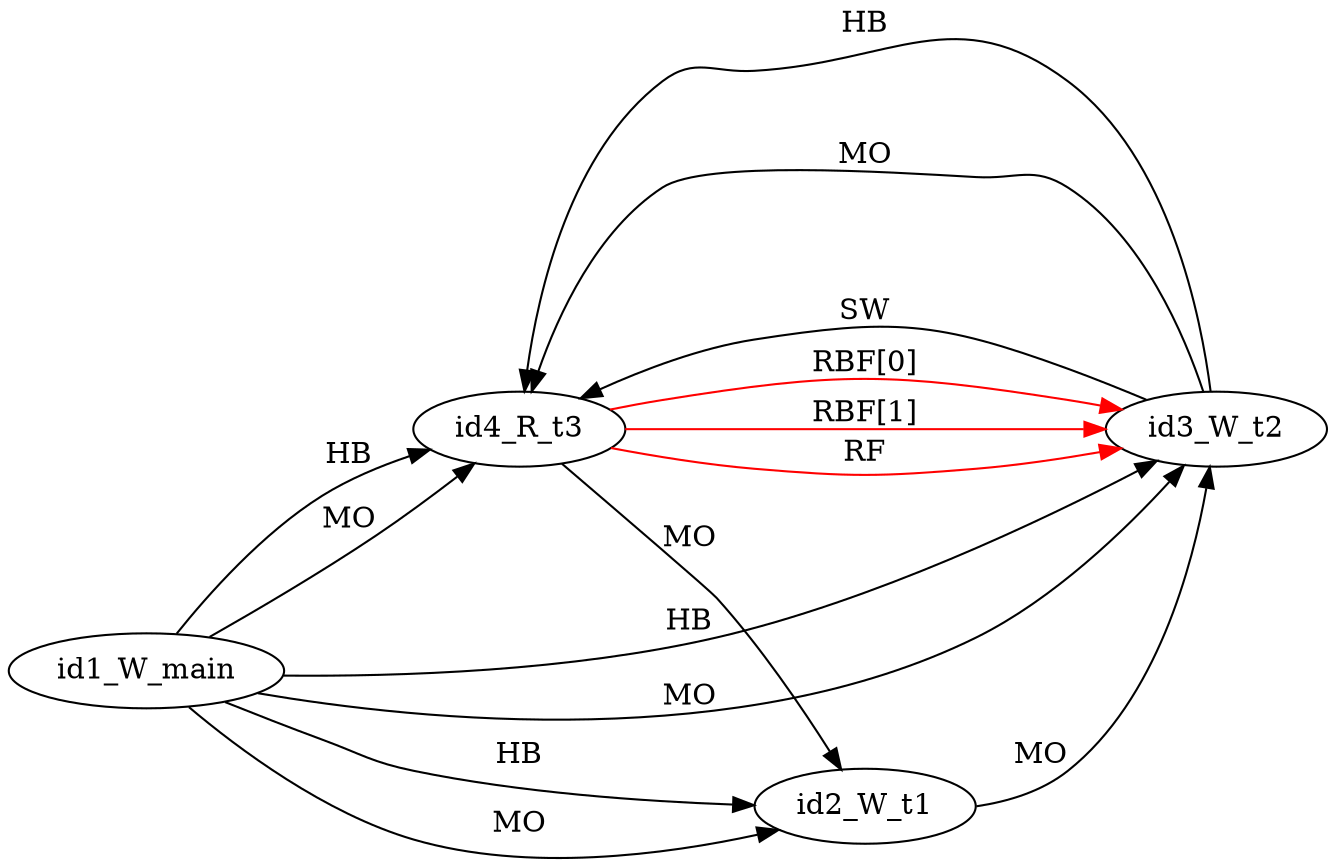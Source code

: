 digraph memory_model {
rankdir=LR;
id4_R_t3 -> id3_W_t2 [label = "RBF[0]", color="red"];
id4_R_t3 -> id3_W_t2 [label = "RBF[1]", color="red"];
id4_R_t3 -> id3_W_t2 [label = "RF", color="red"];
id1_W_main -> id2_W_t1 [label = "HB", color="black"];
id1_W_main -> id3_W_t2 [label = "HB", color="black"];
id1_W_main -> id4_R_t3 [label = "HB", color="black"];
id3_W_t2 -> id4_R_t3 [label = "HB", color="black"];
id1_W_main -> id2_W_t1 [label = "MO", color="black"];
id1_W_main -> id3_W_t2 [label = "MO", color="black"];
id1_W_main -> id4_R_t3 [label = "MO", color="black"];
id2_W_t1 -> id3_W_t2 [label = "MO", color="black"];
id3_W_t2 -> id4_R_t3 [label = "MO", color="black"];
id4_R_t3 -> id2_W_t1 [label = "MO", color="black"];
id3_W_t2 -> id4_R_t3 [label = "SW", color="black"];
}